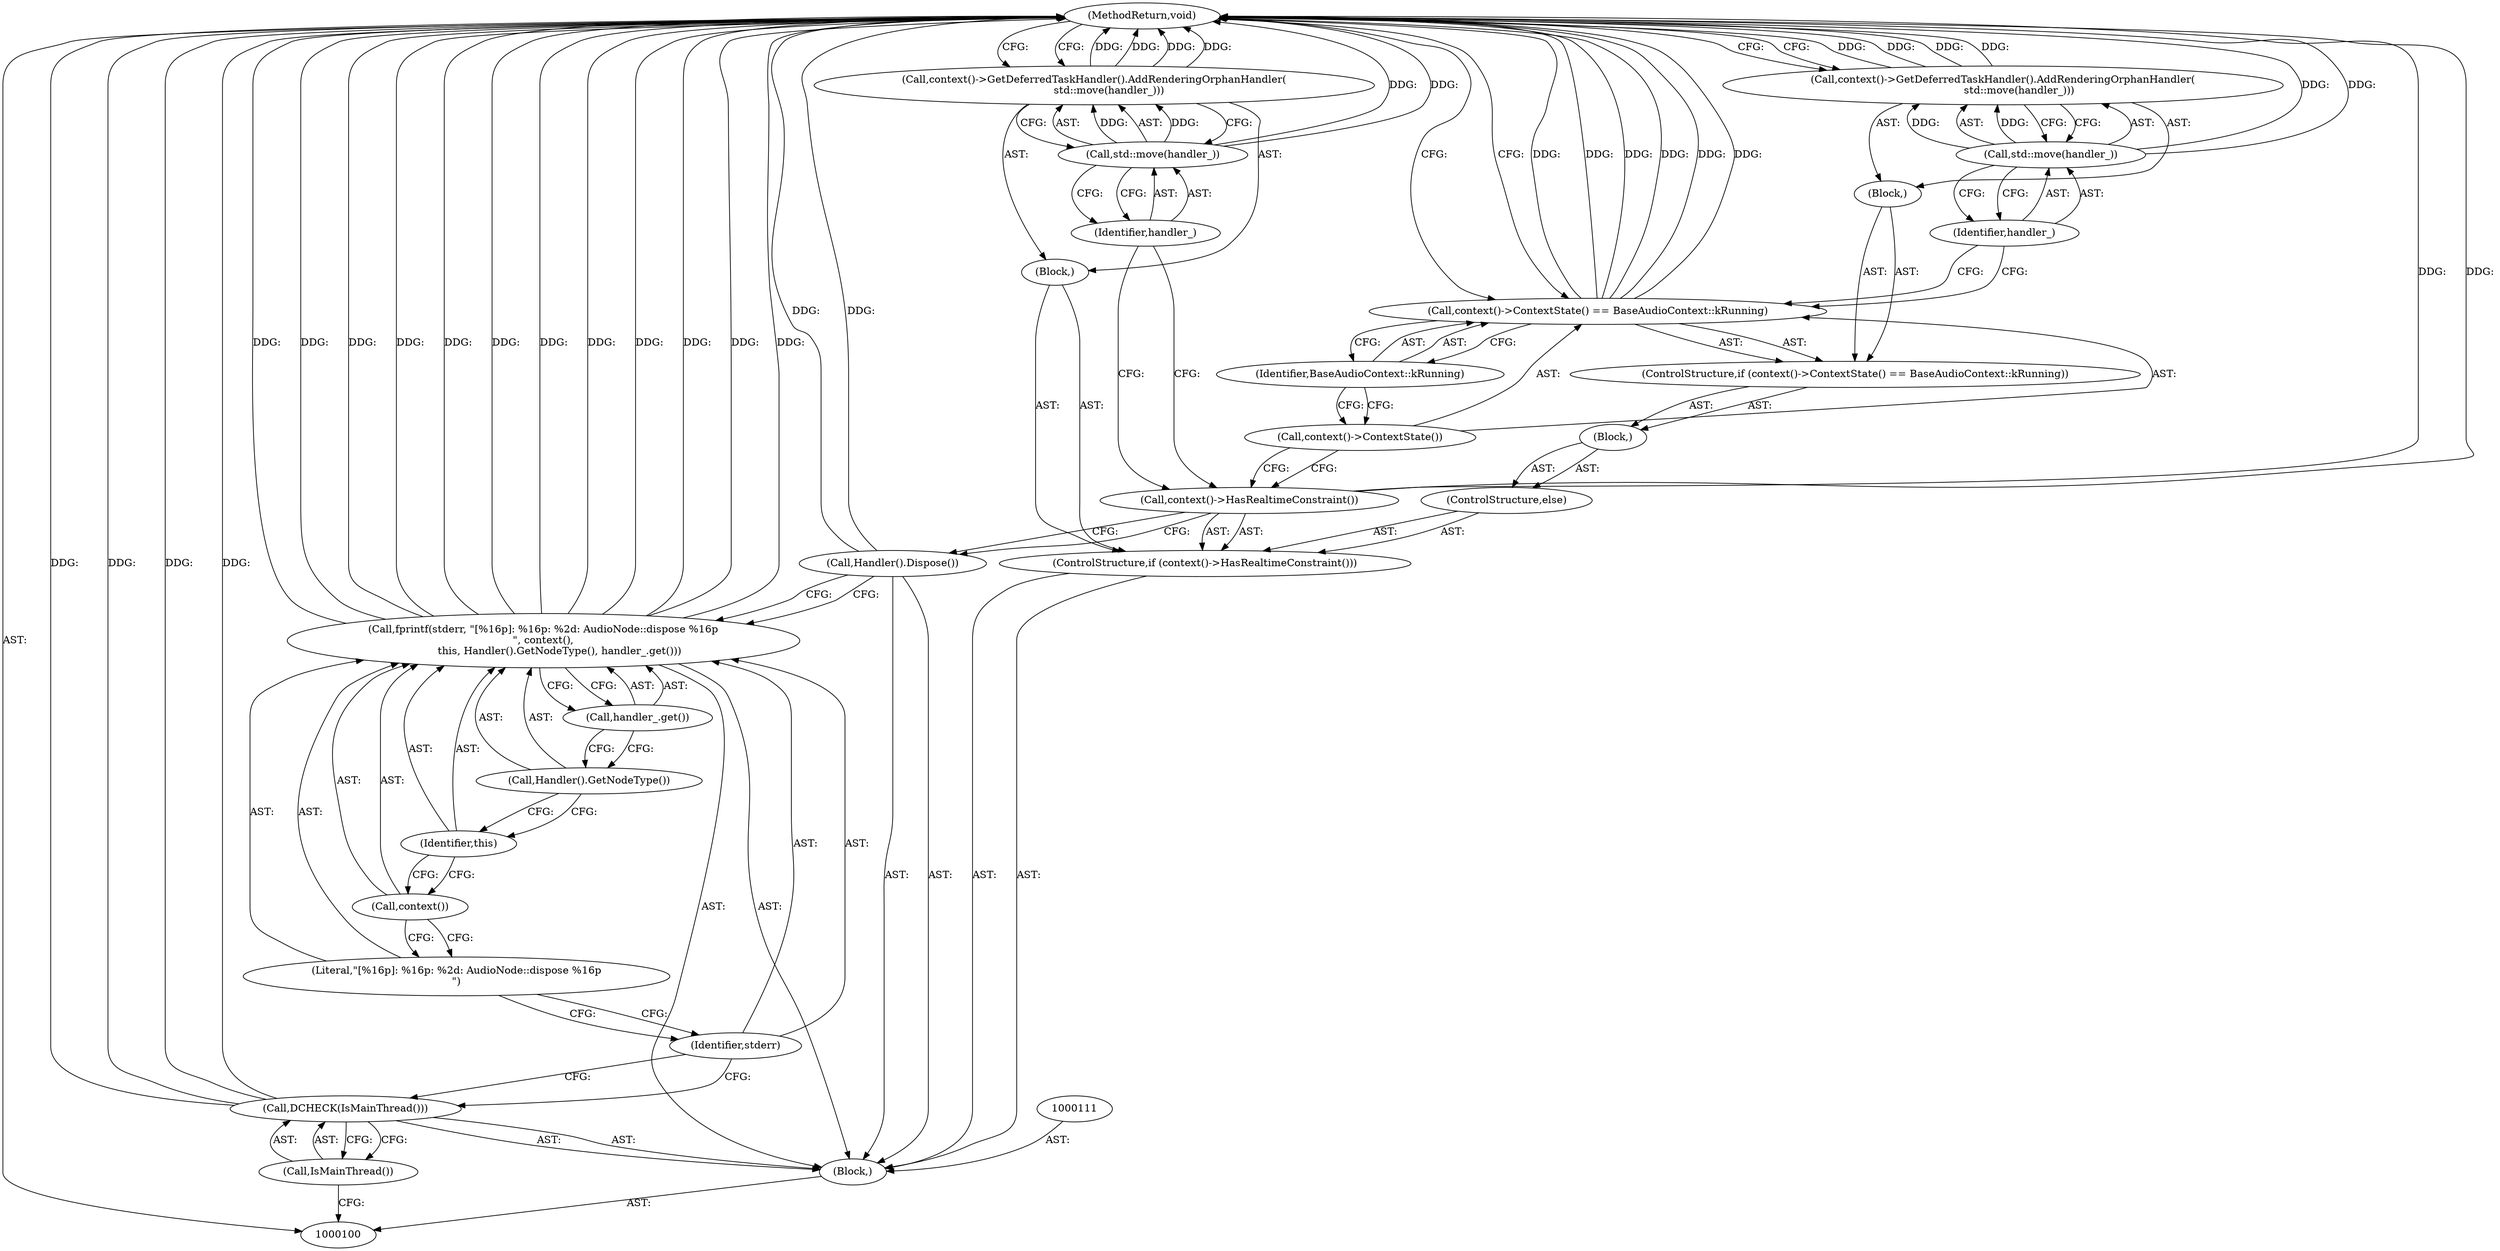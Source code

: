 digraph "1_Chrome_fd6a5115103b3e6a52ce15858c5ad4956df29300" {
"1000129" [label="(MethodReturn,void)"];
"1000101" [label="(Block,)"];
"1000116" [label="(Call,context()->GetDeferredTaskHandler().AddRenderingOrphanHandler(\n         std::move(handler_)))"];
"1000118" [label="(Identifier,handler_)"];
"1000117" [label="(Call,std::move(handler_))"];
"1000119" [label="(ControlStructure,else)"];
"1000120" [label="(Block,)"];
"1000124" [label="(Identifier,BaseAudioContext::kRunning)"];
"1000121" [label="(ControlStructure,if (context()->ContextState() == BaseAudioContext::kRunning))"];
"1000125" [label="(Block,)"];
"1000122" [label="(Call,context()->ContextState() == BaseAudioContext::kRunning)"];
"1000123" [label="(Call,context()->ContextState())"];
"1000126" [label="(Call,context()->GetDeferredTaskHandler().AddRenderingOrphanHandler(\n          std::move(handler_)))"];
"1000127" [label="(Call,std::move(handler_))"];
"1000128" [label="(Identifier,handler_)"];
"1000102" [label="(Call,DCHECK(IsMainThread()))"];
"1000103" [label="(Call,IsMainThread())"];
"1000105" [label="(Identifier,stderr)"];
"1000106" [label="(Literal,\"[%16p]: %16p: %2d: AudioNode::dispose %16p\n\")"];
"1000104" [label="(Call,fprintf(stderr, \"[%16p]: %16p: %2d: AudioNode::dispose %16p\n\", context(),\n          this, Handler().GetNodeType(), handler_.get()))"];
"1000107" [label="(Call,context())"];
"1000108" [label="(Identifier,this)"];
"1000109" [label="(Call,Handler().GetNodeType())"];
"1000110" [label="(Call,handler_.get())"];
"1000112" [label="(Call,Handler().Dispose())"];
"1000113" [label="(ControlStructure,if (context()->HasRealtimeConstraint()))"];
"1000115" [label="(Block,)"];
"1000114" [label="(Call,context()->HasRealtimeConstraint())"];
"1000129" -> "1000100"  [label="AST: "];
"1000129" -> "1000116"  [label="CFG: "];
"1000129" -> "1000126"  [label="CFG: "];
"1000129" -> "1000122"  [label="CFG: "];
"1000116" -> "1000129"  [label="DDG: "];
"1000116" -> "1000129"  [label="DDG: "];
"1000126" -> "1000129"  [label="DDG: "];
"1000126" -> "1000129"  [label="DDG: "];
"1000104" -> "1000129"  [label="DDG: "];
"1000104" -> "1000129"  [label="DDG: "];
"1000104" -> "1000129"  [label="DDG: "];
"1000104" -> "1000129"  [label="DDG: "];
"1000104" -> "1000129"  [label="DDG: "];
"1000104" -> "1000129"  [label="DDG: "];
"1000114" -> "1000129"  [label="DDG: "];
"1000122" -> "1000129"  [label="DDG: "];
"1000122" -> "1000129"  [label="DDG: "];
"1000122" -> "1000129"  [label="DDG: "];
"1000102" -> "1000129"  [label="DDG: "];
"1000102" -> "1000129"  [label="DDG: "];
"1000117" -> "1000129"  [label="DDG: "];
"1000127" -> "1000129"  [label="DDG: "];
"1000112" -> "1000129"  [label="DDG: "];
"1000101" -> "1000100"  [label="AST: "];
"1000102" -> "1000101"  [label="AST: "];
"1000104" -> "1000101"  [label="AST: "];
"1000111" -> "1000101"  [label="AST: "];
"1000112" -> "1000101"  [label="AST: "];
"1000113" -> "1000101"  [label="AST: "];
"1000116" -> "1000115"  [label="AST: "];
"1000116" -> "1000117"  [label="CFG: "];
"1000117" -> "1000116"  [label="AST: "];
"1000129" -> "1000116"  [label="CFG: "];
"1000116" -> "1000129"  [label="DDG: "];
"1000116" -> "1000129"  [label="DDG: "];
"1000117" -> "1000116"  [label="DDG: "];
"1000118" -> "1000117"  [label="AST: "];
"1000118" -> "1000114"  [label="CFG: "];
"1000117" -> "1000118"  [label="CFG: "];
"1000117" -> "1000116"  [label="AST: "];
"1000117" -> "1000118"  [label="CFG: "];
"1000118" -> "1000117"  [label="AST: "];
"1000116" -> "1000117"  [label="CFG: "];
"1000117" -> "1000129"  [label="DDG: "];
"1000117" -> "1000116"  [label="DDG: "];
"1000119" -> "1000113"  [label="AST: "];
"1000120" -> "1000119"  [label="AST: "];
"1000120" -> "1000119"  [label="AST: "];
"1000121" -> "1000120"  [label="AST: "];
"1000124" -> "1000122"  [label="AST: "];
"1000124" -> "1000123"  [label="CFG: "];
"1000122" -> "1000124"  [label="CFG: "];
"1000121" -> "1000120"  [label="AST: "];
"1000122" -> "1000121"  [label="AST: "];
"1000125" -> "1000121"  [label="AST: "];
"1000125" -> "1000121"  [label="AST: "];
"1000126" -> "1000125"  [label="AST: "];
"1000122" -> "1000121"  [label="AST: "];
"1000122" -> "1000124"  [label="CFG: "];
"1000123" -> "1000122"  [label="AST: "];
"1000124" -> "1000122"  [label="AST: "];
"1000128" -> "1000122"  [label="CFG: "];
"1000129" -> "1000122"  [label="CFG: "];
"1000122" -> "1000129"  [label="DDG: "];
"1000122" -> "1000129"  [label="DDG: "];
"1000122" -> "1000129"  [label="DDG: "];
"1000123" -> "1000122"  [label="AST: "];
"1000123" -> "1000114"  [label="CFG: "];
"1000124" -> "1000123"  [label="CFG: "];
"1000126" -> "1000125"  [label="AST: "];
"1000126" -> "1000127"  [label="CFG: "];
"1000127" -> "1000126"  [label="AST: "];
"1000129" -> "1000126"  [label="CFG: "];
"1000126" -> "1000129"  [label="DDG: "];
"1000126" -> "1000129"  [label="DDG: "];
"1000127" -> "1000126"  [label="DDG: "];
"1000127" -> "1000126"  [label="AST: "];
"1000127" -> "1000128"  [label="CFG: "];
"1000128" -> "1000127"  [label="AST: "];
"1000126" -> "1000127"  [label="CFG: "];
"1000127" -> "1000129"  [label="DDG: "];
"1000127" -> "1000126"  [label="DDG: "];
"1000128" -> "1000127"  [label="AST: "];
"1000128" -> "1000122"  [label="CFG: "];
"1000127" -> "1000128"  [label="CFG: "];
"1000102" -> "1000101"  [label="AST: "];
"1000102" -> "1000103"  [label="CFG: "];
"1000103" -> "1000102"  [label="AST: "];
"1000105" -> "1000102"  [label="CFG: "];
"1000102" -> "1000129"  [label="DDG: "];
"1000102" -> "1000129"  [label="DDG: "];
"1000103" -> "1000102"  [label="AST: "];
"1000103" -> "1000100"  [label="CFG: "];
"1000102" -> "1000103"  [label="CFG: "];
"1000105" -> "1000104"  [label="AST: "];
"1000105" -> "1000102"  [label="CFG: "];
"1000106" -> "1000105"  [label="CFG: "];
"1000106" -> "1000104"  [label="AST: "];
"1000106" -> "1000105"  [label="CFG: "];
"1000107" -> "1000106"  [label="CFG: "];
"1000104" -> "1000101"  [label="AST: "];
"1000104" -> "1000110"  [label="CFG: "];
"1000105" -> "1000104"  [label="AST: "];
"1000106" -> "1000104"  [label="AST: "];
"1000107" -> "1000104"  [label="AST: "];
"1000108" -> "1000104"  [label="AST: "];
"1000109" -> "1000104"  [label="AST: "];
"1000110" -> "1000104"  [label="AST: "];
"1000112" -> "1000104"  [label="CFG: "];
"1000104" -> "1000129"  [label="DDG: "];
"1000104" -> "1000129"  [label="DDG: "];
"1000104" -> "1000129"  [label="DDG: "];
"1000104" -> "1000129"  [label="DDG: "];
"1000104" -> "1000129"  [label="DDG: "];
"1000104" -> "1000129"  [label="DDG: "];
"1000107" -> "1000104"  [label="AST: "];
"1000107" -> "1000106"  [label="CFG: "];
"1000108" -> "1000107"  [label="CFG: "];
"1000108" -> "1000104"  [label="AST: "];
"1000108" -> "1000107"  [label="CFG: "];
"1000109" -> "1000108"  [label="CFG: "];
"1000109" -> "1000104"  [label="AST: "];
"1000109" -> "1000108"  [label="CFG: "];
"1000110" -> "1000109"  [label="CFG: "];
"1000110" -> "1000104"  [label="AST: "];
"1000110" -> "1000109"  [label="CFG: "];
"1000104" -> "1000110"  [label="CFG: "];
"1000112" -> "1000101"  [label="AST: "];
"1000112" -> "1000104"  [label="CFG: "];
"1000114" -> "1000112"  [label="CFG: "];
"1000112" -> "1000129"  [label="DDG: "];
"1000113" -> "1000101"  [label="AST: "];
"1000114" -> "1000113"  [label="AST: "];
"1000115" -> "1000113"  [label="AST: "];
"1000119" -> "1000113"  [label="AST: "];
"1000115" -> "1000113"  [label="AST: "];
"1000116" -> "1000115"  [label="AST: "];
"1000114" -> "1000113"  [label="AST: "];
"1000114" -> "1000112"  [label="CFG: "];
"1000118" -> "1000114"  [label="CFG: "];
"1000123" -> "1000114"  [label="CFG: "];
"1000114" -> "1000129"  [label="DDG: "];
}
